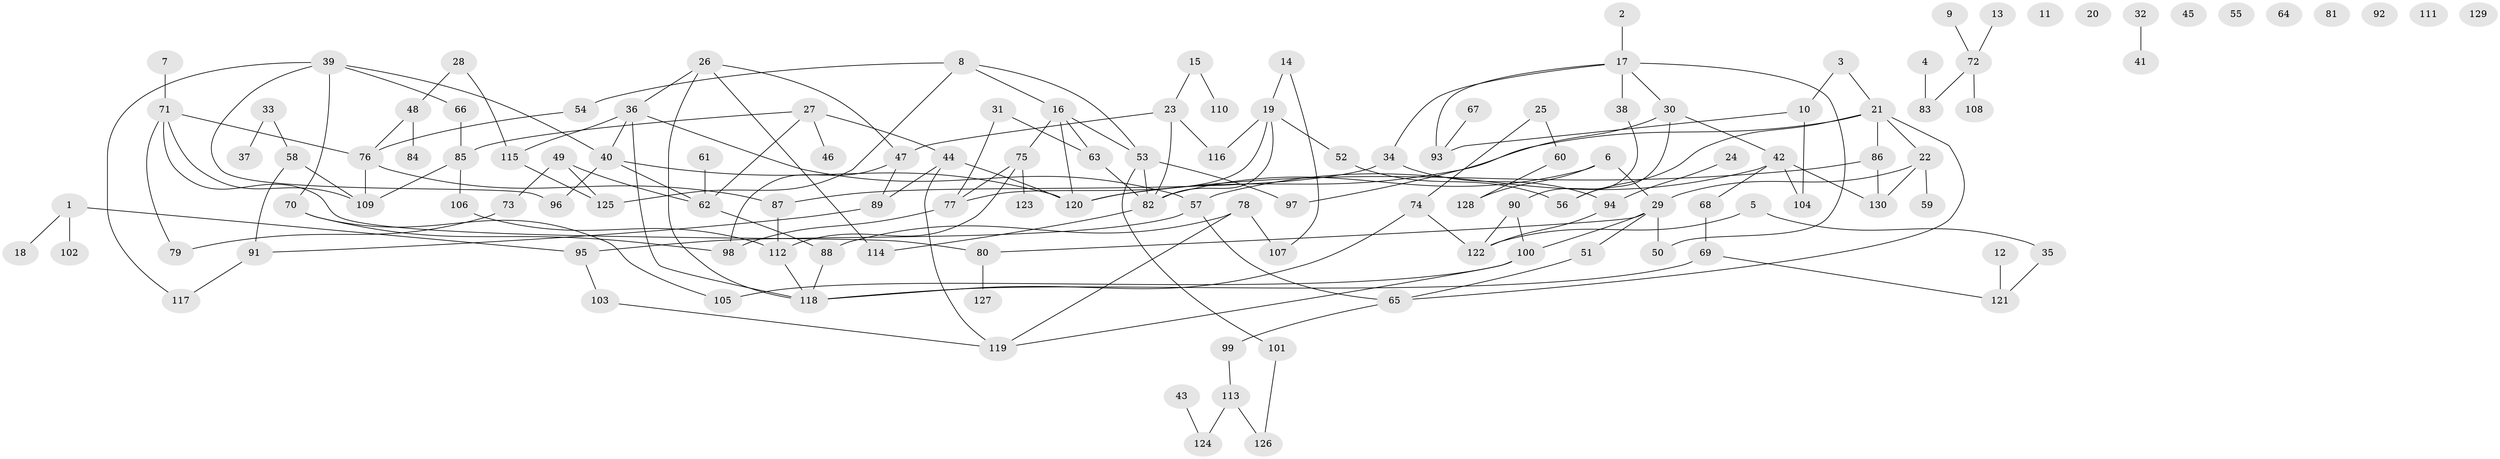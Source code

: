 // coarse degree distribution, {1: 0.21794871794871795, 0: 0.11538461538461539, 2: 0.19230769230769232, 5: 0.10256410256410256, 6: 0.02564102564102564, 4: 0.1282051282051282, 3: 0.16666666666666666, 9: 0.01282051282051282, 8: 0.01282051282051282, 7: 0.01282051282051282, 10: 0.01282051282051282}
// Generated by graph-tools (version 1.1) at 2025/42/03/04/25 21:42:43]
// undirected, 130 vertices, 170 edges
graph export_dot {
graph [start="1"]
  node [color=gray90,style=filled];
  1;
  2;
  3;
  4;
  5;
  6;
  7;
  8;
  9;
  10;
  11;
  12;
  13;
  14;
  15;
  16;
  17;
  18;
  19;
  20;
  21;
  22;
  23;
  24;
  25;
  26;
  27;
  28;
  29;
  30;
  31;
  32;
  33;
  34;
  35;
  36;
  37;
  38;
  39;
  40;
  41;
  42;
  43;
  44;
  45;
  46;
  47;
  48;
  49;
  50;
  51;
  52;
  53;
  54;
  55;
  56;
  57;
  58;
  59;
  60;
  61;
  62;
  63;
  64;
  65;
  66;
  67;
  68;
  69;
  70;
  71;
  72;
  73;
  74;
  75;
  76;
  77;
  78;
  79;
  80;
  81;
  82;
  83;
  84;
  85;
  86;
  87;
  88;
  89;
  90;
  91;
  92;
  93;
  94;
  95;
  96;
  97;
  98;
  99;
  100;
  101;
  102;
  103;
  104;
  105;
  106;
  107;
  108;
  109;
  110;
  111;
  112;
  113;
  114;
  115;
  116;
  117;
  118;
  119;
  120;
  121;
  122;
  123;
  124;
  125;
  126;
  127;
  128;
  129;
  130;
  1 -- 18;
  1 -- 95;
  1 -- 102;
  2 -- 17;
  3 -- 10;
  3 -- 21;
  4 -- 83;
  5 -- 35;
  5 -- 122;
  6 -- 29;
  6 -- 82;
  6 -- 128;
  7 -- 71;
  8 -- 16;
  8 -- 53;
  8 -- 54;
  8 -- 125;
  9 -- 72;
  10 -- 93;
  10 -- 104;
  12 -- 121;
  13 -- 72;
  14 -- 19;
  14 -- 107;
  15 -- 23;
  15 -- 110;
  16 -- 53;
  16 -- 63;
  16 -- 75;
  16 -- 120;
  17 -- 30;
  17 -- 34;
  17 -- 38;
  17 -- 50;
  17 -- 93;
  19 -- 52;
  19 -- 77;
  19 -- 82;
  19 -- 116;
  21 -- 22;
  21 -- 56;
  21 -- 65;
  21 -- 86;
  21 -- 120;
  22 -- 29;
  22 -- 59;
  22 -- 130;
  23 -- 47;
  23 -- 82;
  23 -- 116;
  24 -- 94;
  25 -- 60;
  25 -- 74;
  26 -- 36;
  26 -- 47;
  26 -- 114;
  26 -- 118;
  27 -- 44;
  27 -- 46;
  27 -- 62;
  27 -- 85;
  28 -- 48;
  28 -- 115;
  29 -- 50;
  29 -- 51;
  29 -- 80;
  29 -- 100;
  30 -- 42;
  30 -- 56;
  30 -- 97;
  31 -- 63;
  31 -- 77;
  32 -- 41;
  33 -- 37;
  33 -- 58;
  34 -- 87;
  34 -- 94;
  35 -- 121;
  36 -- 40;
  36 -- 57;
  36 -- 115;
  36 -- 118;
  38 -- 90;
  39 -- 40;
  39 -- 66;
  39 -- 70;
  39 -- 96;
  39 -- 117;
  40 -- 62;
  40 -- 96;
  40 -- 120;
  42 -- 57;
  42 -- 68;
  42 -- 104;
  42 -- 130;
  43 -- 124;
  44 -- 89;
  44 -- 119;
  44 -- 120;
  47 -- 89;
  47 -- 98;
  48 -- 76;
  48 -- 84;
  49 -- 62;
  49 -- 73;
  49 -- 125;
  51 -- 65;
  52 -- 56;
  53 -- 82;
  53 -- 97;
  53 -- 101;
  54 -- 76;
  57 -- 65;
  57 -- 95;
  58 -- 91;
  58 -- 109;
  60 -- 128;
  61 -- 62;
  62 -- 88;
  63 -- 82;
  65 -- 99;
  66 -- 85;
  67 -- 93;
  68 -- 69;
  69 -- 118;
  69 -- 121;
  70 -- 98;
  70 -- 105;
  71 -- 76;
  71 -- 79;
  71 -- 80;
  71 -- 109;
  72 -- 83;
  72 -- 108;
  73 -- 79;
  74 -- 118;
  74 -- 122;
  75 -- 77;
  75 -- 112;
  75 -- 123;
  76 -- 87;
  76 -- 109;
  77 -- 98;
  78 -- 88;
  78 -- 107;
  78 -- 119;
  80 -- 127;
  82 -- 114;
  85 -- 106;
  85 -- 109;
  86 -- 120;
  86 -- 130;
  87 -- 112;
  88 -- 118;
  89 -- 91;
  90 -- 100;
  90 -- 122;
  91 -- 117;
  94 -- 122;
  95 -- 103;
  99 -- 113;
  100 -- 105;
  100 -- 119;
  101 -- 126;
  103 -- 119;
  106 -- 112;
  112 -- 118;
  113 -- 124;
  113 -- 126;
  115 -- 125;
}
